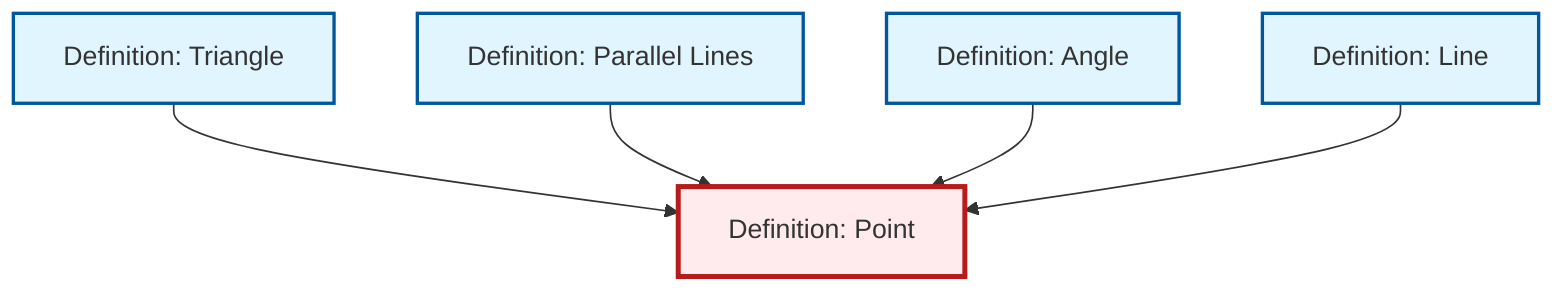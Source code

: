 graph TD
    classDef definition fill:#e1f5fe,stroke:#01579b,stroke-width:2px
    classDef theorem fill:#f3e5f5,stroke:#4a148c,stroke-width:2px
    classDef axiom fill:#fff3e0,stroke:#e65100,stroke-width:2px
    classDef example fill:#e8f5e9,stroke:#1b5e20,stroke-width:2px
    classDef current fill:#ffebee,stroke:#b71c1c,stroke-width:3px
    def-line["Definition: Line"]:::definition
    def-triangle["Definition: Triangle"]:::definition
    def-angle["Definition: Angle"]:::definition
    def-parallel["Definition: Parallel Lines"]:::definition
    def-point["Definition: Point"]:::definition
    def-triangle --> def-point
    def-parallel --> def-point
    def-angle --> def-point
    def-line --> def-point
    class def-point current